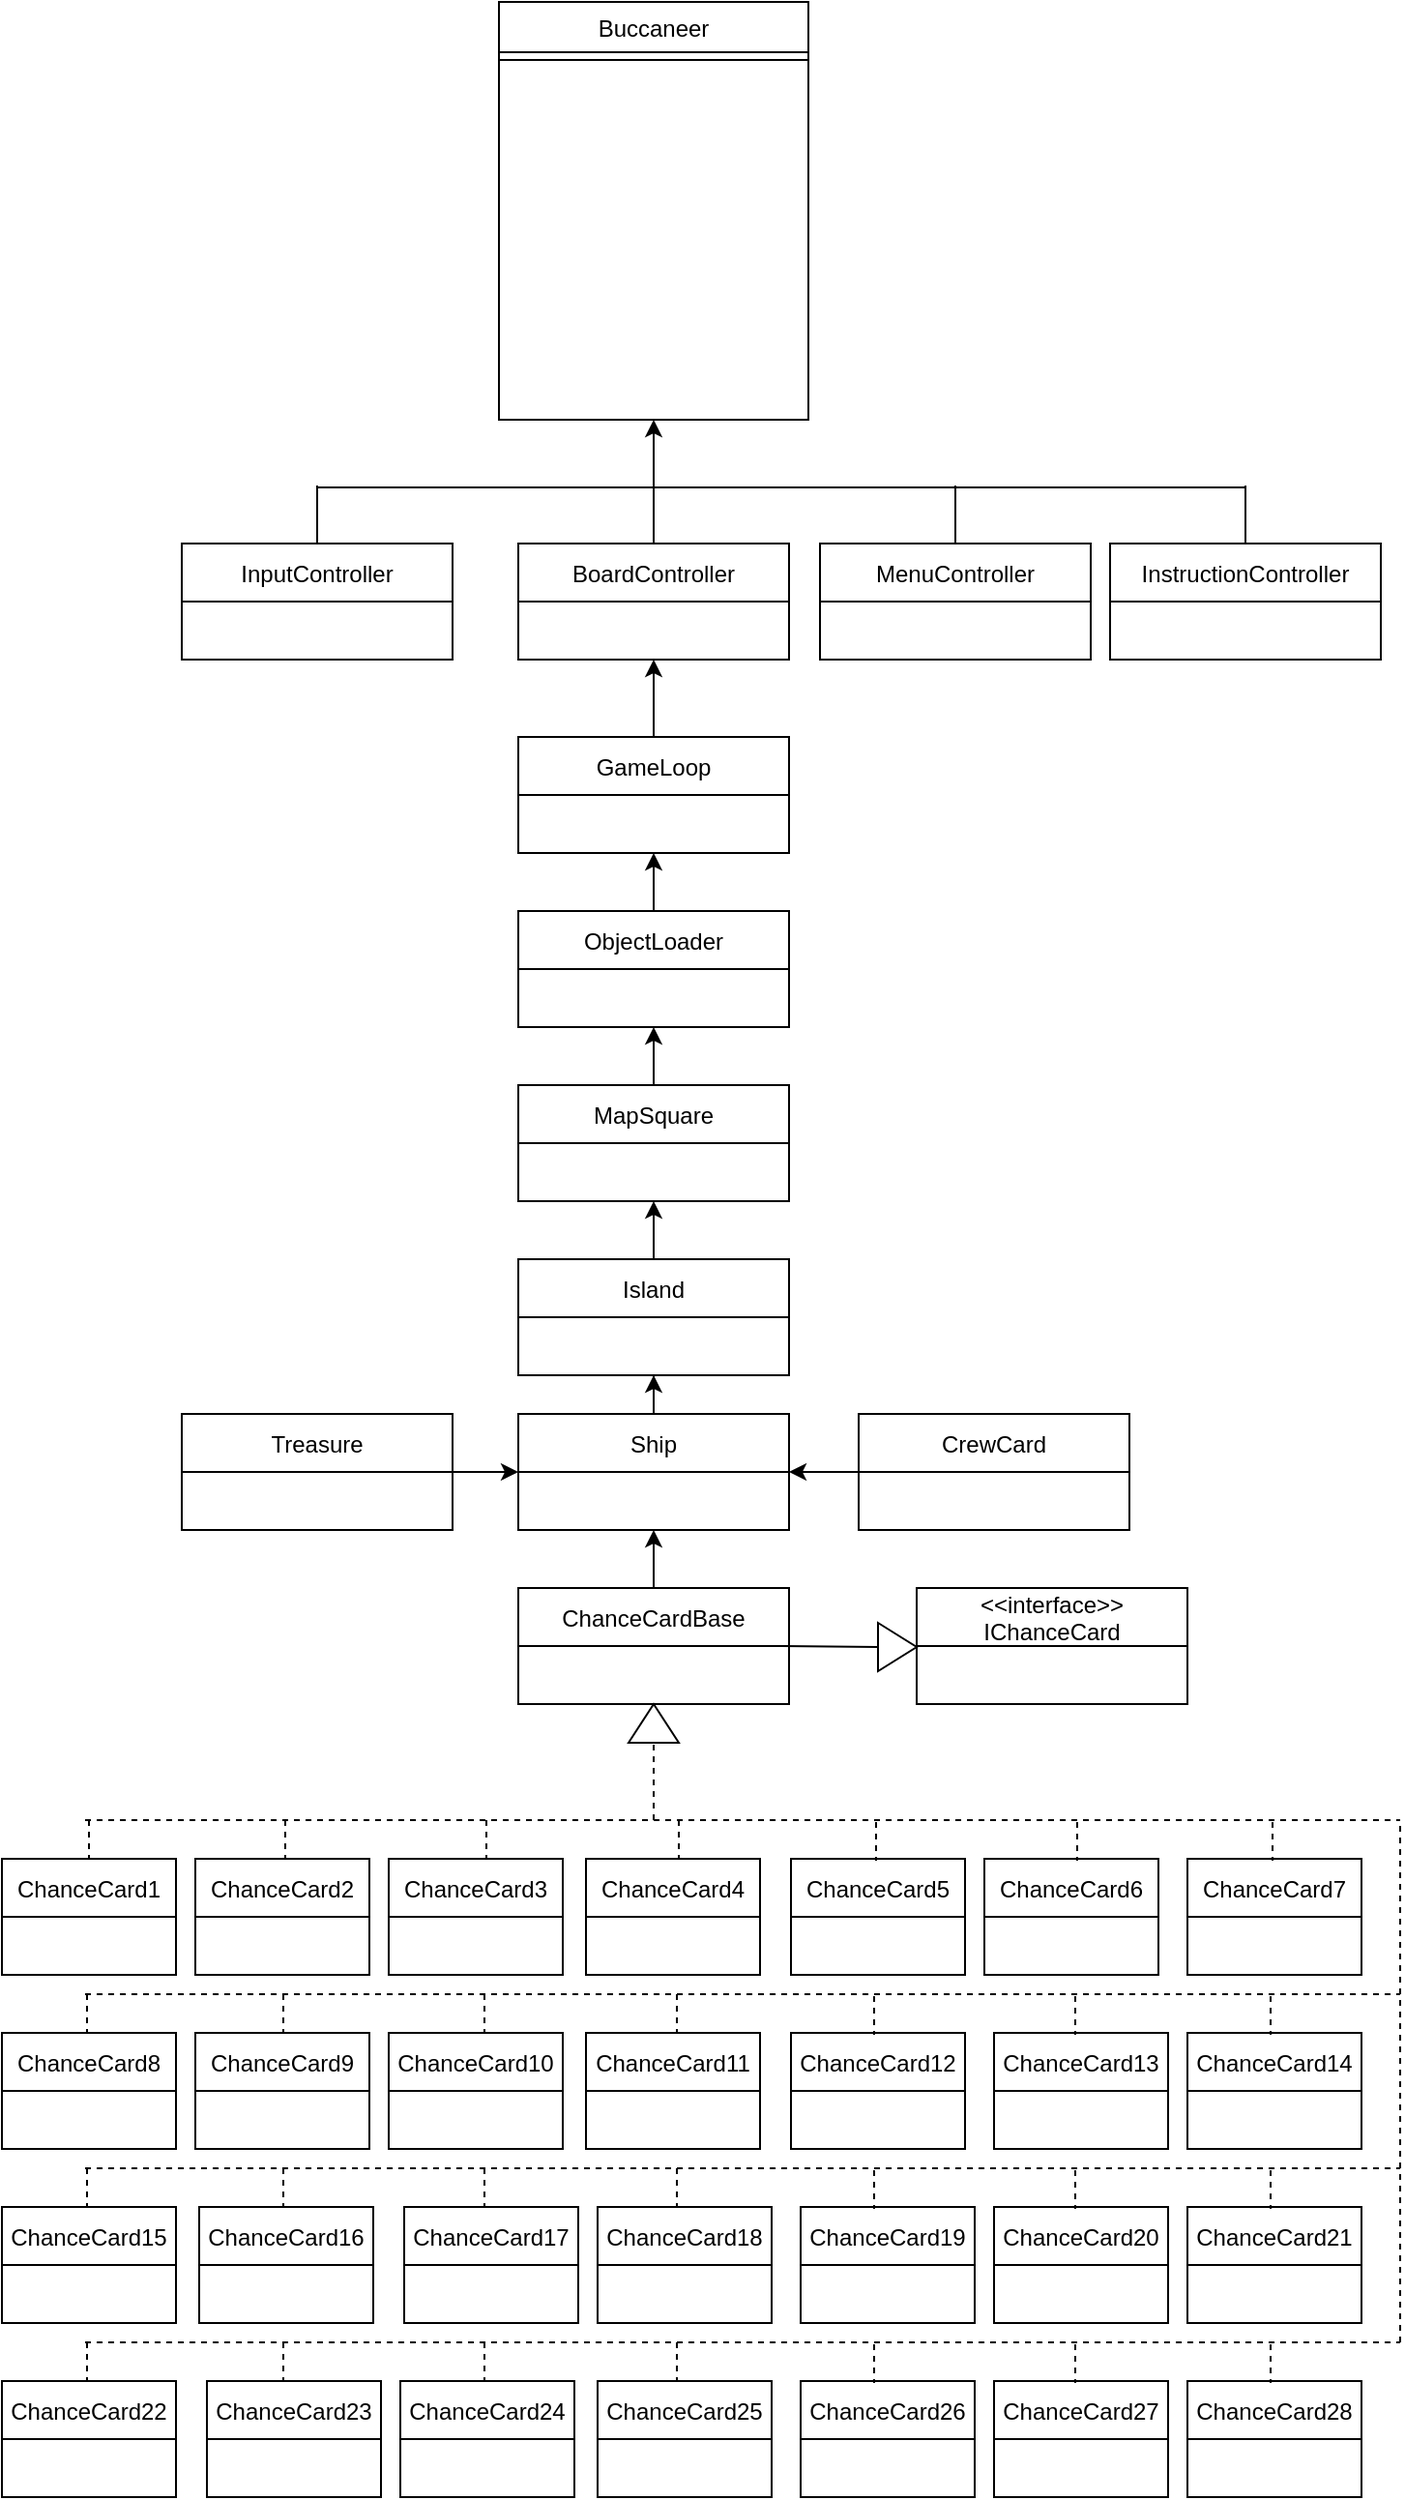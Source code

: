 <mxfile version="17.1.3" type="device"><diagram id="C5RBs43oDa-KdzZeNtuy" name="Page-1"><mxGraphModel dx="1102" dy="625" grid="1" gridSize="10" guides="1" tooltips="1" connect="1" arrows="1" fold="1" page="1" pageScale="1" pageWidth="827" pageHeight="1169" math="0" shadow="0"><root><mxCell id="WIyWlLk6GJQsqaUBKTNV-0"/><mxCell id="WIyWlLk6GJQsqaUBKTNV-1" parent="WIyWlLk6GJQsqaUBKTNV-0"/><mxCell id="zkfFHV4jXpPFQw0GAbJ--17" value="Buccaneer" style="swimlane;fontStyle=0;align=center;verticalAlign=top;childLayout=stackLayout;horizontal=1;startSize=26;horizontalStack=0;resizeParent=1;resizeLast=0;collapsible=1;marginBottom=0;rounded=0;shadow=0;strokeWidth=1;" parent="WIyWlLk6GJQsqaUBKTNV-1" vertex="1"><mxGeometry x="334" y="10" width="160" height="216" as="geometry"><mxRectangle x="550" y="140" width="160" height="26" as="alternateBounds"/></mxGeometry></mxCell><mxCell id="zkfFHV4jXpPFQw0GAbJ--23" value="" style="line;html=1;strokeWidth=1;align=left;verticalAlign=middle;spacingTop=-1;spacingLeft=3;spacingRight=3;rotatable=0;labelPosition=right;points=[];portConstraint=eastwest;" parent="zkfFHV4jXpPFQw0GAbJ--17" vertex="1"><mxGeometry y="26" width="160" height="8" as="geometry"/></mxCell><mxCell id="r1pcIMdeLLgwOj4zskgX-24" style="edgeStyle=orthogonalEdgeStyle;rounded=0;orthogonalLoop=1;jettySize=auto;html=1;entryX=0.5;entryY=1;entryDx=0;entryDy=0;" edge="1" parent="WIyWlLk6GJQsqaUBKTNV-1" source="r1pcIMdeLLgwOj4zskgX-0" target="zkfFHV4jXpPFQw0GAbJ--17"><mxGeometry relative="1" as="geometry"/></mxCell><mxCell id="r1pcIMdeLLgwOj4zskgX-0" value="BoardController" style="swimlane;fontStyle=0;childLayout=stackLayout;horizontal=1;startSize=30;horizontalStack=0;resizeParent=1;resizeParentMax=0;resizeLast=0;collapsible=1;marginBottom=0;" vertex="1" parent="WIyWlLk6GJQsqaUBKTNV-1"><mxGeometry x="344" y="290" width="140" height="60" as="geometry"/></mxCell><mxCell id="r1pcIMdeLLgwOj4zskgX-4" value="InputController" style="swimlane;fontStyle=0;childLayout=stackLayout;horizontal=1;startSize=30;horizontalStack=0;resizeParent=1;resizeParentMax=0;resizeLast=0;collapsible=1;marginBottom=0;" vertex="1" parent="WIyWlLk6GJQsqaUBKTNV-1"><mxGeometry x="170" y="290" width="140" height="60" as="geometry"/></mxCell><mxCell id="r1pcIMdeLLgwOj4zskgX-8" value="MenuController" style="swimlane;fontStyle=0;childLayout=stackLayout;horizontal=1;startSize=30;horizontalStack=0;resizeParent=1;resizeParentMax=0;resizeLast=0;collapsible=1;marginBottom=0;" vertex="1" parent="WIyWlLk6GJQsqaUBKTNV-1"><mxGeometry x="500" y="290" width="140" height="60" as="geometry"/></mxCell><mxCell id="r1pcIMdeLLgwOj4zskgX-9" value="InstructionController" style="swimlane;fontStyle=0;childLayout=stackLayout;horizontal=1;startSize=30;horizontalStack=0;resizeParent=1;resizeParentMax=0;resizeLast=0;collapsible=1;marginBottom=0;" vertex="1" parent="WIyWlLk6GJQsqaUBKTNV-1"><mxGeometry x="650" y="290" width="140" height="60" as="geometry"/></mxCell><mxCell id="r1pcIMdeLLgwOj4zskgX-10" value="" style="endArrow=none;html=1;rounded=0;" edge="1" parent="WIyWlLk6GJQsqaUBKTNV-1"><mxGeometry width="50" height="50" relative="1" as="geometry"><mxPoint x="240" y="261" as="sourcePoint"/><mxPoint x="720" y="261" as="targetPoint"/></mxGeometry></mxCell><mxCell id="r1pcIMdeLLgwOj4zskgX-12" value="" style="endArrow=none;html=1;rounded=0;exitX=0.5;exitY=0;exitDx=0;exitDy=0;" edge="1" parent="WIyWlLk6GJQsqaUBKTNV-1" source="r1pcIMdeLLgwOj4zskgX-4"><mxGeometry width="50" height="50" relative="1" as="geometry"><mxPoint x="400" y="450" as="sourcePoint"/><mxPoint x="240" y="260" as="targetPoint"/></mxGeometry></mxCell><mxCell id="r1pcIMdeLLgwOj4zskgX-16" value="" style="endArrow=none;html=1;rounded=0;entryX=0.5;entryY=0;entryDx=0;entryDy=0;" edge="1" parent="WIyWlLk6GJQsqaUBKTNV-1" target="r1pcIMdeLLgwOj4zskgX-8"><mxGeometry width="50" height="50" relative="1" as="geometry"><mxPoint x="570" y="260" as="sourcePoint"/><mxPoint x="450" y="400" as="targetPoint"/></mxGeometry></mxCell><mxCell id="r1pcIMdeLLgwOj4zskgX-17" value="" style="endArrow=none;html=1;rounded=0;entryX=0.5;entryY=0;entryDx=0;entryDy=0;" edge="1" parent="WIyWlLk6GJQsqaUBKTNV-1" target="r1pcIMdeLLgwOj4zskgX-9"><mxGeometry width="50" height="50" relative="1" as="geometry"><mxPoint x="720" y="260" as="sourcePoint"/><mxPoint x="580" y="300" as="targetPoint"/></mxGeometry></mxCell><mxCell id="r1pcIMdeLLgwOj4zskgX-21" style="edgeStyle=orthogonalEdgeStyle;rounded=0;orthogonalLoop=1;jettySize=auto;html=1;entryX=0.5;entryY=1;entryDx=0;entryDy=0;" edge="1" parent="WIyWlLk6GJQsqaUBKTNV-1" source="r1pcIMdeLLgwOj4zskgX-18" target="r1pcIMdeLLgwOj4zskgX-0"><mxGeometry relative="1" as="geometry"/></mxCell><mxCell id="r1pcIMdeLLgwOj4zskgX-18" value="GameLoop" style="swimlane;fontStyle=0;childLayout=stackLayout;horizontal=1;startSize=30;horizontalStack=0;resizeParent=1;resizeParentMax=0;resizeLast=0;collapsible=1;marginBottom=0;" vertex="1" parent="WIyWlLk6GJQsqaUBKTNV-1"><mxGeometry x="344" y="390" width="140" height="60" as="geometry"/></mxCell><mxCell id="r1pcIMdeLLgwOj4zskgX-26" style="edgeStyle=orthogonalEdgeStyle;rounded=0;orthogonalLoop=1;jettySize=auto;html=1;entryX=0.5;entryY=1;entryDx=0;entryDy=0;" edge="1" parent="WIyWlLk6GJQsqaUBKTNV-1" source="r1pcIMdeLLgwOj4zskgX-25" target="r1pcIMdeLLgwOj4zskgX-18"><mxGeometry relative="1" as="geometry"/></mxCell><mxCell id="r1pcIMdeLLgwOj4zskgX-25" value="ObjectLoader" style="swimlane;fontStyle=0;childLayout=stackLayout;horizontal=1;startSize=30;horizontalStack=0;resizeParent=1;resizeParentMax=0;resizeLast=0;collapsible=1;marginBottom=0;" vertex="1" parent="WIyWlLk6GJQsqaUBKTNV-1"><mxGeometry x="344" y="480" width="140" height="60" as="geometry"/></mxCell><mxCell id="r1pcIMdeLLgwOj4zskgX-28" style="edgeStyle=orthogonalEdgeStyle;rounded=0;orthogonalLoop=1;jettySize=auto;html=1;entryX=0.5;entryY=1;entryDx=0;entryDy=0;" edge="1" parent="WIyWlLk6GJQsqaUBKTNV-1" source="r1pcIMdeLLgwOj4zskgX-27" target="r1pcIMdeLLgwOj4zskgX-25"><mxGeometry relative="1" as="geometry"/></mxCell><mxCell id="r1pcIMdeLLgwOj4zskgX-27" value="MapSquare" style="swimlane;fontStyle=0;childLayout=stackLayout;horizontal=1;startSize=30;horizontalStack=0;resizeParent=1;resizeParentMax=0;resizeLast=0;collapsible=1;marginBottom=0;" vertex="1" parent="WIyWlLk6GJQsqaUBKTNV-1"><mxGeometry x="344" y="570" width="140" height="60" as="geometry"/></mxCell><mxCell id="r1pcIMdeLLgwOj4zskgX-33" style="edgeStyle=orthogonalEdgeStyle;rounded=0;orthogonalLoop=1;jettySize=auto;html=1;entryX=0.5;entryY=1;entryDx=0;entryDy=0;" edge="1" parent="WIyWlLk6GJQsqaUBKTNV-1" source="r1pcIMdeLLgwOj4zskgX-29" target="r1pcIMdeLLgwOj4zskgX-27"><mxGeometry relative="1" as="geometry"/></mxCell><mxCell id="r1pcIMdeLLgwOj4zskgX-29" value="Island" style="swimlane;fontStyle=0;childLayout=stackLayout;horizontal=1;startSize=30;horizontalStack=0;resizeParent=1;resizeParentMax=0;resizeLast=0;collapsible=1;marginBottom=0;" vertex="1" parent="WIyWlLk6GJQsqaUBKTNV-1"><mxGeometry x="344" y="660" width="140" height="60" as="geometry"/></mxCell><mxCell id="r1pcIMdeLLgwOj4zskgX-34" style="edgeStyle=orthogonalEdgeStyle;rounded=0;orthogonalLoop=1;jettySize=auto;html=1;entryX=0.5;entryY=1;entryDx=0;entryDy=0;" edge="1" parent="WIyWlLk6GJQsqaUBKTNV-1" source="r1pcIMdeLLgwOj4zskgX-30" target="r1pcIMdeLLgwOj4zskgX-29"><mxGeometry relative="1" as="geometry"/></mxCell><mxCell id="r1pcIMdeLLgwOj4zskgX-30" value="Ship" style="swimlane;fontStyle=0;childLayout=stackLayout;horizontal=1;startSize=30;horizontalStack=0;resizeParent=1;resizeParentMax=0;resizeLast=0;collapsible=1;marginBottom=0;" vertex="1" parent="WIyWlLk6GJQsqaUBKTNV-1"><mxGeometry x="344" y="740" width="140" height="60" as="geometry"/></mxCell><mxCell id="r1pcIMdeLLgwOj4zskgX-36" style="edgeStyle=orthogonalEdgeStyle;rounded=0;orthogonalLoop=1;jettySize=auto;html=1;entryX=0;entryY=0.5;entryDx=0;entryDy=0;" edge="1" parent="WIyWlLk6GJQsqaUBKTNV-1" source="r1pcIMdeLLgwOj4zskgX-31" target="r1pcIMdeLLgwOj4zskgX-30"><mxGeometry relative="1" as="geometry"/></mxCell><mxCell id="r1pcIMdeLLgwOj4zskgX-31" value="Treasure" style="swimlane;fontStyle=0;childLayout=stackLayout;horizontal=1;startSize=30;horizontalStack=0;resizeParent=1;resizeParentMax=0;resizeLast=0;collapsible=1;marginBottom=0;" vertex="1" parent="WIyWlLk6GJQsqaUBKTNV-1"><mxGeometry x="170" y="740" width="140" height="60" as="geometry"/></mxCell><mxCell id="r1pcIMdeLLgwOj4zskgX-35" style="edgeStyle=orthogonalEdgeStyle;rounded=0;orthogonalLoop=1;jettySize=auto;html=1;entryX=1;entryY=0.5;entryDx=0;entryDy=0;" edge="1" parent="WIyWlLk6GJQsqaUBKTNV-1" source="r1pcIMdeLLgwOj4zskgX-32" target="r1pcIMdeLLgwOj4zskgX-30"><mxGeometry relative="1" as="geometry"/></mxCell><mxCell id="r1pcIMdeLLgwOj4zskgX-32" value="CrewCard" style="swimlane;fontStyle=0;childLayout=stackLayout;horizontal=1;startSize=30;horizontalStack=0;resizeParent=1;resizeParentMax=0;resizeLast=0;collapsible=1;marginBottom=0;" vertex="1" parent="WIyWlLk6GJQsqaUBKTNV-1"><mxGeometry x="520" y="740" width="140" height="60" as="geometry"/></mxCell><mxCell id="r1pcIMdeLLgwOj4zskgX-40" value="&lt;&lt;interface&gt;&gt;&#xA;IChanceCard" style="swimlane;fontStyle=0;childLayout=stackLayout;horizontal=1;startSize=30;horizontalStack=0;resizeParent=1;resizeParentMax=0;resizeLast=0;collapsible=1;marginBottom=0;" vertex="1" parent="WIyWlLk6GJQsqaUBKTNV-1"><mxGeometry x="550" y="830" width="140" height="60" as="geometry"/></mxCell><mxCell id="r1pcIMdeLLgwOj4zskgX-46" style="edgeStyle=orthogonalEdgeStyle;rounded=0;orthogonalLoop=1;jettySize=auto;html=1;entryX=0.5;entryY=1;entryDx=0;entryDy=0;" edge="1" parent="WIyWlLk6GJQsqaUBKTNV-1" source="r1pcIMdeLLgwOj4zskgX-41" target="r1pcIMdeLLgwOj4zskgX-30"><mxGeometry relative="1" as="geometry"/></mxCell><mxCell id="r1pcIMdeLLgwOj4zskgX-41" value="ChanceCardBase" style="swimlane;fontStyle=0;childLayout=stackLayout;horizontal=1;startSize=30;horizontalStack=0;resizeParent=1;resizeParentMax=0;resizeLast=0;collapsible=1;marginBottom=0;" vertex="1" parent="WIyWlLk6GJQsqaUBKTNV-1"><mxGeometry x="344" y="830" width="140" height="60" as="geometry"/></mxCell><mxCell id="r1pcIMdeLLgwOj4zskgX-42" value="" style="triangle;whiteSpace=wrap;html=1;" vertex="1" parent="WIyWlLk6GJQsqaUBKTNV-1"><mxGeometry x="530" y="848" width="20" height="25" as="geometry"/></mxCell><mxCell id="r1pcIMdeLLgwOj4zskgX-43" value="" style="endArrow=none;html=1;rounded=0;entryX=0;entryY=0.5;entryDx=0;entryDy=0;" edge="1" parent="WIyWlLk6GJQsqaUBKTNV-1" target="r1pcIMdeLLgwOj4zskgX-42"><mxGeometry width="50" height="50" relative="1" as="geometry"><mxPoint x="480" y="860" as="sourcePoint"/><mxPoint x="430" y="790" as="targetPoint"/></mxGeometry></mxCell><mxCell id="r1pcIMdeLLgwOj4zskgX-47" value="ChanceCard1" style="swimlane;fontStyle=0;childLayout=stackLayout;horizontal=1;startSize=30;horizontalStack=0;resizeParent=1;resizeParentMax=0;resizeLast=0;collapsible=1;marginBottom=0;" vertex="1" parent="WIyWlLk6GJQsqaUBKTNV-1"><mxGeometry x="77" y="970" width="90" height="60" as="geometry"/></mxCell><mxCell id="r1pcIMdeLLgwOj4zskgX-51" value="ChanceCard2" style="swimlane;fontStyle=0;childLayout=stackLayout;horizontal=1;startSize=30;horizontalStack=0;resizeParent=1;resizeParentMax=0;resizeLast=0;collapsible=1;marginBottom=0;" vertex="1" parent="WIyWlLk6GJQsqaUBKTNV-1"><mxGeometry x="177" y="970" width="90" height="60" as="geometry"/></mxCell><mxCell id="r1pcIMdeLLgwOj4zskgX-52" value="ChanceCard3" style="swimlane;fontStyle=0;childLayout=stackLayout;horizontal=1;startSize=30;horizontalStack=0;resizeParent=1;resizeParentMax=0;resizeLast=0;collapsible=1;marginBottom=0;" vertex="1" parent="WIyWlLk6GJQsqaUBKTNV-1"><mxGeometry x="277" y="970" width="90" height="60" as="geometry"/></mxCell><mxCell id="r1pcIMdeLLgwOj4zskgX-53" value="ChanceCard4" style="swimlane;fontStyle=0;childLayout=stackLayout;horizontal=1;startSize=30;horizontalStack=0;resizeParent=1;resizeParentMax=0;resizeLast=0;collapsible=1;marginBottom=0;" vertex="1" parent="WIyWlLk6GJQsqaUBKTNV-1"><mxGeometry x="379" y="970" width="90" height="60" as="geometry"/></mxCell><mxCell id="r1pcIMdeLLgwOj4zskgX-54" value="ChanceCard5" style="swimlane;fontStyle=0;childLayout=stackLayout;horizontal=1;startSize=30;horizontalStack=0;resizeParent=1;resizeParentMax=0;resizeLast=0;collapsible=1;marginBottom=0;" vertex="1" parent="WIyWlLk6GJQsqaUBKTNV-1"><mxGeometry x="485" y="970" width="90" height="60" as="geometry"/></mxCell><mxCell id="r1pcIMdeLLgwOj4zskgX-55" value="ChanceCard6" style="swimlane;fontStyle=0;childLayout=stackLayout;horizontal=1;startSize=30;horizontalStack=0;resizeParent=1;resizeParentMax=0;resizeLast=0;collapsible=1;marginBottom=0;" vertex="1" parent="WIyWlLk6GJQsqaUBKTNV-1"><mxGeometry x="585" y="970" width="90" height="60" as="geometry"/></mxCell><mxCell id="r1pcIMdeLLgwOj4zskgX-56" value="ChanceCard7" style="swimlane;fontStyle=0;childLayout=stackLayout;horizontal=1;startSize=30;horizontalStack=0;resizeParent=1;resizeParentMax=0;resizeLast=0;collapsible=1;marginBottom=0;" vertex="1" parent="WIyWlLk6GJQsqaUBKTNV-1"><mxGeometry x="690" y="970" width="90" height="60" as="geometry"/></mxCell><mxCell id="r1pcIMdeLLgwOj4zskgX-57" value="ChanceCard8" style="swimlane;fontStyle=0;childLayout=stackLayout;horizontal=1;startSize=30;horizontalStack=0;resizeParent=1;resizeParentMax=0;resizeLast=0;collapsible=1;marginBottom=0;" vertex="1" parent="WIyWlLk6GJQsqaUBKTNV-1"><mxGeometry x="77" y="1060" width="90" height="60" as="geometry"/></mxCell><mxCell id="r1pcIMdeLLgwOj4zskgX-58" value="ChanceCard9" style="swimlane;fontStyle=0;childLayout=stackLayout;horizontal=1;startSize=30;horizontalStack=0;resizeParent=1;resizeParentMax=0;resizeLast=0;collapsible=1;marginBottom=0;" vertex="1" parent="WIyWlLk6GJQsqaUBKTNV-1"><mxGeometry x="177" y="1060" width="90" height="60" as="geometry"/></mxCell><mxCell id="r1pcIMdeLLgwOj4zskgX-59" value="ChanceCard10" style="swimlane;fontStyle=0;childLayout=stackLayout;horizontal=1;startSize=30;horizontalStack=0;resizeParent=1;resizeParentMax=0;resizeLast=0;collapsible=1;marginBottom=0;" vertex="1" parent="WIyWlLk6GJQsqaUBKTNV-1"><mxGeometry x="277" y="1060" width="90" height="60" as="geometry"/></mxCell><mxCell id="r1pcIMdeLLgwOj4zskgX-60" value="ChanceCard11" style="swimlane;fontStyle=0;childLayout=stackLayout;horizontal=1;startSize=30;horizontalStack=0;resizeParent=1;resizeParentMax=0;resizeLast=0;collapsible=1;marginBottom=0;" vertex="1" parent="WIyWlLk6GJQsqaUBKTNV-1"><mxGeometry x="379" y="1060" width="90" height="60" as="geometry"/></mxCell><mxCell id="r1pcIMdeLLgwOj4zskgX-61" value="ChanceCard12" style="swimlane;fontStyle=0;childLayout=stackLayout;horizontal=1;startSize=30;horizontalStack=0;resizeParent=1;resizeParentMax=0;resizeLast=0;collapsible=1;marginBottom=0;" vertex="1" parent="WIyWlLk6GJQsqaUBKTNV-1"><mxGeometry x="485" y="1060" width="90" height="60" as="geometry"/></mxCell><mxCell id="r1pcIMdeLLgwOj4zskgX-62" value="ChanceCard13" style="swimlane;fontStyle=0;childLayout=stackLayout;horizontal=1;startSize=30;horizontalStack=0;resizeParent=1;resizeParentMax=0;resizeLast=0;collapsible=1;marginBottom=0;" vertex="1" parent="WIyWlLk6GJQsqaUBKTNV-1"><mxGeometry x="590" y="1060" width="90" height="60" as="geometry"/></mxCell><mxCell id="r1pcIMdeLLgwOj4zskgX-63" value="ChanceCard14" style="swimlane;fontStyle=0;childLayout=stackLayout;horizontal=1;startSize=30;horizontalStack=0;resizeParent=1;resizeParentMax=0;resizeLast=0;collapsible=1;marginBottom=0;" vertex="1" parent="WIyWlLk6GJQsqaUBKTNV-1"><mxGeometry x="690" y="1060" width="90" height="60" as="geometry"/></mxCell><mxCell id="r1pcIMdeLLgwOj4zskgX-64" value="ChanceCard15" style="swimlane;fontStyle=0;childLayout=stackLayout;horizontal=1;startSize=30;horizontalStack=0;resizeParent=1;resizeParentMax=0;resizeLast=0;collapsible=1;marginBottom=0;" vertex="1" parent="WIyWlLk6GJQsqaUBKTNV-1"><mxGeometry x="77" y="1150" width="90" height="60" as="geometry"/></mxCell><mxCell id="r1pcIMdeLLgwOj4zskgX-65" value="ChanceCard16" style="swimlane;fontStyle=0;childLayout=stackLayout;horizontal=1;startSize=30;horizontalStack=0;resizeParent=1;resizeParentMax=0;resizeLast=0;collapsible=1;marginBottom=0;" vertex="1" parent="WIyWlLk6GJQsqaUBKTNV-1"><mxGeometry x="179" y="1150" width="90" height="60" as="geometry"/></mxCell><mxCell id="r1pcIMdeLLgwOj4zskgX-66" value="ChanceCard17" style="swimlane;fontStyle=0;childLayout=stackLayout;horizontal=1;startSize=30;horizontalStack=0;resizeParent=1;resizeParentMax=0;resizeLast=0;collapsible=1;marginBottom=0;" vertex="1" parent="WIyWlLk6GJQsqaUBKTNV-1"><mxGeometry x="285" y="1150" width="90" height="60" as="geometry"/></mxCell><mxCell id="r1pcIMdeLLgwOj4zskgX-67" value="ChanceCard18" style="swimlane;fontStyle=0;childLayout=stackLayout;horizontal=1;startSize=30;horizontalStack=0;resizeParent=1;resizeParentMax=0;resizeLast=0;collapsible=1;marginBottom=0;" vertex="1" parent="WIyWlLk6GJQsqaUBKTNV-1"><mxGeometry x="385" y="1150" width="90" height="60" as="geometry"/></mxCell><mxCell id="r1pcIMdeLLgwOj4zskgX-68" value="ChanceCard19" style="swimlane;fontStyle=0;childLayout=stackLayout;horizontal=1;startSize=30;horizontalStack=0;resizeParent=1;resizeParentMax=0;resizeLast=0;collapsible=1;marginBottom=0;" vertex="1" parent="WIyWlLk6GJQsqaUBKTNV-1"><mxGeometry x="490" y="1150" width="90" height="60" as="geometry"/></mxCell><mxCell id="r1pcIMdeLLgwOj4zskgX-69" value="ChanceCard20" style="swimlane;fontStyle=0;childLayout=stackLayout;horizontal=1;startSize=30;horizontalStack=0;resizeParent=1;resizeParentMax=0;resizeLast=0;collapsible=1;marginBottom=0;" vertex="1" parent="WIyWlLk6GJQsqaUBKTNV-1"><mxGeometry x="590" y="1150" width="90" height="60" as="geometry"/></mxCell><mxCell id="r1pcIMdeLLgwOj4zskgX-70" value="ChanceCard21" style="swimlane;fontStyle=0;childLayout=stackLayout;horizontal=1;startSize=30;horizontalStack=0;resizeParent=1;resizeParentMax=0;resizeLast=0;collapsible=1;marginBottom=0;" vertex="1" parent="WIyWlLk6GJQsqaUBKTNV-1"><mxGeometry x="690" y="1150" width="90" height="60" as="geometry"/></mxCell><mxCell id="r1pcIMdeLLgwOj4zskgX-71" value="ChanceCard22" style="swimlane;fontStyle=0;childLayout=stackLayout;horizontal=1;startSize=30;horizontalStack=0;resizeParent=1;resizeParentMax=0;resizeLast=0;collapsible=1;marginBottom=0;" vertex="1" parent="WIyWlLk6GJQsqaUBKTNV-1"><mxGeometry x="77" y="1240" width="90" height="60" as="geometry"/></mxCell><mxCell id="r1pcIMdeLLgwOj4zskgX-72" value="ChanceCard23" style="swimlane;fontStyle=0;childLayout=stackLayout;horizontal=1;startSize=30;horizontalStack=0;resizeParent=1;resizeParentMax=0;resizeLast=0;collapsible=1;marginBottom=0;" vertex="1" parent="WIyWlLk6GJQsqaUBKTNV-1"><mxGeometry x="183" y="1240" width="90" height="60" as="geometry"/></mxCell><mxCell id="r1pcIMdeLLgwOj4zskgX-73" value="ChanceCard24" style="swimlane;fontStyle=0;childLayout=stackLayout;horizontal=1;startSize=30;horizontalStack=0;resizeParent=1;resizeParentMax=0;resizeLast=0;collapsible=1;marginBottom=0;" vertex="1" parent="WIyWlLk6GJQsqaUBKTNV-1"><mxGeometry x="283" y="1240" width="90" height="60" as="geometry"/></mxCell><mxCell id="r1pcIMdeLLgwOj4zskgX-77" value="ChanceCard25" style="swimlane;fontStyle=0;childLayout=stackLayout;horizontal=1;startSize=30;horizontalStack=0;resizeParent=1;resizeParentMax=0;resizeLast=0;collapsible=1;marginBottom=0;" vertex="1" parent="WIyWlLk6GJQsqaUBKTNV-1"><mxGeometry x="385" y="1240" width="90" height="60" as="geometry"/></mxCell><mxCell id="r1pcIMdeLLgwOj4zskgX-78" value="ChanceCard26" style="swimlane;fontStyle=0;childLayout=stackLayout;horizontal=1;startSize=30;horizontalStack=0;resizeParent=1;resizeParentMax=0;resizeLast=0;collapsible=1;marginBottom=0;" vertex="1" parent="WIyWlLk6GJQsqaUBKTNV-1"><mxGeometry x="490" y="1240" width="90" height="60" as="geometry"/></mxCell><mxCell id="r1pcIMdeLLgwOj4zskgX-79" value="ChanceCard27" style="swimlane;fontStyle=0;childLayout=stackLayout;horizontal=1;startSize=30;horizontalStack=0;resizeParent=1;resizeParentMax=0;resizeLast=0;collapsible=1;marginBottom=0;" vertex="1" parent="WIyWlLk6GJQsqaUBKTNV-1"><mxGeometry x="590" y="1240" width="90" height="60" as="geometry"/></mxCell><mxCell id="r1pcIMdeLLgwOj4zskgX-80" value="ChanceCard28" style="swimlane;fontStyle=0;childLayout=stackLayout;horizontal=1;startSize=30;horizontalStack=0;resizeParent=1;resizeParentMax=0;resizeLast=0;collapsible=1;marginBottom=0;direction=east;" vertex="1" parent="WIyWlLk6GJQsqaUBKTNV-1"><mxGeometry x="690" y="1240" width="90" height="60" as="geometry"/></mxCell><mxCell id="r1pcIMdeLLgwOj4zskgX-84" value="" style="triangle;whiteSpace=wrap;html=1;direction=north;" vertex="1" parent="WIyWlLk6GJQsqaUBKTNV-1"><mxGeometry x="401" y="890" width="26" height="20" as="geometry"/></mxCell><mxCell id="r1pcIMdeLLgwOj4zskgX-86" value="" style="endArrow=none;dashed=1;html=1;rounded=0;" edge="1" parent="WIyWlLk6GJQsqaUBKTNV-1"><mxGeometry width="50" height="50" relative="1" as="geometry"><mxPoint x="120" y="950" as="sourcePoint"/><mxPoint x="800" y="950" as="targetPoint"/></mxGeometry></mxCell><mxCell id="r1pcIMdeLLgwOj4zskgX-87" value="" style="endArrow=none;dashed=1;html=1;rounded=0;" edge="1" parent="WIyWlLk6GJQsqaUBKTNV-1"><mxGeometry width="50" height="50" relative="1" as="geometry"><mxPoint x="120" y="1040" as="sourcePoint"/><mxPoint x="800" y="1040" as="targetPoint"/></mxGeometry></mxCell><mxCell id="r1pcIMdeLLgwOj4zskgX-88" value="" style="endArrow=none;dashed=1;html=1;rounded=0;" edge="1" parent="WIyWlLk6GJQsqaUBKTNV-1"><mxGeometry width="50" height="50" relative="1" as="geometry"><mxPoint x="120" y="1130" as="sourcePoint"/><mxPoint x="800" y="1130" as="targetPoint"/></mxGeometry></mxCell><mxCell id="r1pcIMdeLLgwOj4zskgX-89" value="" style="endArrow=none;dashed=1;html=1;rounded=0;" edge="1" parent="WIyWlLk6GJQsqaUBKTNV-1"><mxGeometry width="50" height="50" relative="1" as="geometry"><mxPoint x="120" y="1220" as="sourcePoint"/><mxPoint x="800" y="1220" as="targetPoint"/></mxGeometry></mxCell><mxCell id="r1pcIMdeLLgwOj4zskgX-90" value="" style="endArrow=none;dashed=1;html=1;rounded=0;" edge="1" parent="WIyWlLk6GJQsqaUBKTNV-1"><mxGeometry width="50" height="50" relative="1" as="geometry"><mxPoint x="800" y="1220" as="sourcePoint"/><mxPoint x="800" y="950" as="targetPoint"/></mxGeometry></mxCell><mxCell id="r1pcIMdeLLgwOj4zskgX-92" value="" style="endArrow=none;dashed=1;html=1;rounded=0;entryX=0;entryY=0.5;entryDx=0;entryDy=0;" edge="1" parent="WIyWlLk6GJQsqaUBKTNV-1" target="r1pcIMdeLLgwOj4zskgX-84"><mxGeometry width="50" height="50" relative="1" as="geometry"><mxPoint x="414" y="950" as="sourcePoint"/><mxPoint x="600" y="1030" as="targetPoint"/></mxGeometry></mxCell><mxCell id="r1pcIMdeLLgwOj4zskgX-93" value="" style="endArrow=none;dashed=1;html=1;rounded=0;entryX=0.5;entryY=0;entryDx=0;entryDy=0;" edge="1" parent="WIyWlLk6GJQsqaUBKTNV-1" target="r1pcIMdeLLgwOj4zskgX-47"><mxGeometry width="50" height="50" relative="1" as="geometry"><mxPoint x="122" y="950" as="sourcePoint"/><mxPoint x="600" y="1030" as="targetPoint"/></mxGeometry></mxCell><mxCell id="r1pcIMdeLLgwOj4zskgX-94" value="" style="endArrow=none;dashed=1;html=1;rounded=0;entryX=0.5;entryY=0;entryDx=0;entryDy=0;" edge="1" parent="WIyWlLk6GJQsqaUBKTNV-1"><mxGeometry width="50" height="50" relative="1" as="geometry"><mxPoint x="223.5" y="950" as="sourcePoint"/><mxPoint x="223.5" y="970" as="targetPoint"/></mxGeometry></mxCell><mxCell id="r1pcIMdeLLgwOj4zskgX-95" value="" style="endArrow=none;dashed=1;html=1;rounded=0;entryX=0.5;entryY=0;entryDx=0;entryDy=0;" edge="1" parent="WIyWlLk6GJQsqaUBKTNV-1"><mxGeometry width="50" height="50" relative="1" as="geometry"><mxPoint x="327.5" y="950" as="sourcePoint"/><mxPoint x="327.5" y="970" as="targetPoint"/></mxGeometry></mxCell><mxCell id="r1pcIMdeLLgwOj4zskgX-97" value="" style="endArrow=none;dashed=1;html=1;rounded=0;entryX=0.5;entryY=0;entryDx=0;entryDy=0;" edge="1" parent="WIyWlLk6GJQsqaUBKTNV-1"><mxGeometry width="50" height="50" relative="1" as="geometry"><mxPoint x="427" y="950" as="sourcePoint"/><mxPoint x="427" y="970" as="targetPoint"/></mxGeometry></mxCell><mxCell id="r1pcIMdeLLgwOj4zskgX-98" value="" style="endArrow=none;dashed=1;html=1;rounded=0;entryX=0.5;entryY=0;entryDx=0;entryDy=0;" edge="1" parent="WIyWlLk6GJQsqaUBKTNV-1"><mxGeometry width="50" height="50" relative="1" as="geometry"><mxPoint x="529" y="951" as="sourcePoint"/><mxPoint x="529" y="971" as="targetPoint"/></mxGeometry></mxCell><mxCell id="r1pcIMdeLLgwOj4zskgX-99" value="" style="endArrow=none;dashed=1;html=1;rounded=0;entryX=0.5;entryY=0;entryDx=0;entryDy=0;" edge="1" parent="WIyWlLk6GJQsqaUBKTNV-1"><mxGeometry width="50" height="50" relative="1" as="geometry"><mxPoint x="633" y="951" as="sourcePoint"/><mxPoint x="633" y="971" as="targetPoint"/></mxGeometry></mxCell><mxCell id="r1pcIMdeLLgwOj4zskgX-100" value="" style="endArrow=none;dashed=1;html=1;rounded=0;entryX=0.5;entryY=0;entryDx=0;entryDy=0;" edge="1" parent="WIyWlLk6GJQsqaUBKTNV-1"><mxGeometry width="50" height="50" relative="1" as="geometry"><mxPoint x="734" y="951" as="sourcePoint"/><mxPoint x="734" y="971" as="targetPoint"/></mxGeometry></mxCell><mxCell id="r1pcIMdeLLgwOj4zskgX-101" value="" style="endArrow=none;dashed=1;html=1;rounded=0;entryX=0.5;entryY=0;entryDx=0;entryDy=0;" edge="1" parent="WIyWlLk6GJQsqaUBKTNV-1"><mxGeometry width="50" height="50" relative="1" as="geometry"><mxPoint x="733" y="1041" as="sourcePoint"/><mxPoint x="733" y="1061" as="targetPoint"/></mxGeometry></mxCell><mxCell id="r1pcIMdeLLgwOj4zskgX-102" value="" style="endArrow=none;dashed=1;html=1;rounded=0;entryX=0.5;entryY=0;entryDx=0;entryDy=0;" edge="1" parent="WIyWlLk6GJQsqaUBKTNV-1"><mxGeometry width="50" height="50" relative="1" as="geometry"><mxPoint x="632" y="1041" as="sourcePoint"/><mxPoint x="632" y="1061" as="targetPoint"/></mxGeometry></mxCell><mxCell id="r1pcIMdeLLgwOj4zskgX-103" value="" style="endArrow=none;dashed=1;html=1;rounded=0;entryX=0.5;entryY=0;entryDx=0;entryDy=0;" edge="1" parent="WIyWlLk6GJQsqaUBKTNV-1"><mxGeometry width="50" height="50" relative="1" as="geometry"><mxPoint x="528" y="1041" as="sourcePoint"/><mxPoint x="528" y="1061" as="targetPoint"/></mxGeometry></mxCell><mxCell id="r1pcIMdeLLgwOj4zskgX-104" value="" style="endArrow=none;dashed=1;html=1;rounded=0;entryX=0.5;entryY=0;entryDx=0;entryDy=0;" edge="1" parent="WIyWlLk6GJQsqaUBKTNV-1"><mxGeometry width="50" height="50" relative="1" as="geometry"><mxPoint x="426" y="1040" as="sourcePoint"/><mxPoint x="426" y="1060" as="targetPoint"/></mxGeometry></mxCell><mxCell id="r1pcIMdeLLgwOj4zskgX-105" value="" style="endArrow=none;dashed=1;html=1;rounded=0;entryX=0.5;entryY=0;entryDx=0;entryDy=0;" edge="1" parent="WIyWlLk6GJQsqaUBKTNV-1"><mxGeometry width="50" height="50" relative="1" as="geometry"><mxPoint x="326.5" y="1040" as="sourcePoint"/><mxPoint x="326.5" y="1060" as="targetPoint"/></mxGeometry></mxCell><mxCell id="r1pcIMdeLLgwOj4zskgX-106" value="" style="endArrow=none;dashed=1;html=1;rounded=0;entryX=0.5;entryY=0;entryDx=0;entryDy=0;" edge="1" parent="WIyWlLk6GJQsqaUBKTNV-1"><mxGeometry width="50" height="50" relative="1" as="geometry"><mxPoint x="222.5" y="1040" as="sourcePoint"/><mxPoint x="222.5" y="1060" as="targetPoint"/></mxGeometry></mxCell><mxCell id="r1pcIMdeLLgwOj4zskgX-107" value="" style="endArrow=none;dashed=1;html=1;rounded=0;entryX=0.5;entryY=0;entryDx=0;entryDy=0;" edge="1" parent="WIyWlLk6GJQsqaUBKTNV-1"><mxGeometry width="50" height="50" relative="1" as="geometry"><mxPoint x="121" y="1040" as="sourcePoint"/><mxPoint x="121" y="1060" as="targetPoint"/></mxGeometry></mxCell><mxCell id="r1pcIMdeLLgwOj4zskgX-108" value="" style="endArrow=none;dashed=1;html=1;rounded=0;entryX=0.5;entryY=0;entryDx=0;entryDy=0;" edge="1" parent="WIyWlLk6GJQsqaUBKTNV-1"><mxGeometry width="50" height="50" relative="1" as="geometry"><mxPoint x="733" y="1131" as="sourcePoint"/><mxPoint x="733" y="1151" as="targetPoint"/></mxGeometry></mxCell><mxCell id="r1pcIMdeLLgwOj4zskgX-109" value="" style="endArrow=none;dashed=1;html=1;rounded=0;entryX=0.5;entryY=0;entryDx=0;entryDy=0;" edge="1" parent="WIyWlLk6GJQsqaUBKTNV-1"><mxGeometry width="50" height="50" relative="1" as="geometry"><mxPoint x="632" y="1131" as="sourcePoint"/><mxPoint x="632" y="1151" as="targetPoint"/></mxGeometry></mxCell><mxCell id="r1pcIMdeLLgwOj4zskgX-110" value="" style="endArrow=none;dashed=1;html=1;rounded=0;entryX=0.5;entryY=0;entryDx=0;entryDy=0;" edge="1" parent="WIyWlLk6GJQsqaUBKTNV-1"><mxGeometry width="50" height="50" relative="1" as="geometry"><mxPoint x="528" y="1131" as="sourcePoint"/><mxPoint x="528" y="1151" as="targetPoint"/></mxGeometry></mxCell><mxCell id="r1pcIMdeLLgwOj4zskgX-111" value="" style="endArrow=none;dashed=1;html=1;rounded=0;entryX=0.5;entryY=0;entryDx=0;entryDy=0;" edge="1" parent="WIyWlLk6GJQsqaUBKTNV-1"><mxGeometry width="50" height="50" relative="1" as="geometry"><mxPoint x="426" y="1130" as="sourcePoint"/><mxPoint x="426" y="1150" as="targetPoint"/></mxGeometry></mxCell><mxCell id="r1pcIMdeLLgwOj4zskgX-112" value="" style="endArrow=none;dashed=1;html=1;rounded=0;entryX=0.5;entryY=0;entryDx=0;entryDy=0;" edge="1" parent="WIyWlLk6GJQsqaUBKTNV-1"><mxGeometry width="50" height="50" relative="1" as="geometry"><mxPoint x="326.5" y="1130" as="sourcePoint"/><mxPoint x="326.5" y="1150" as="targetPoint"/></mxGeometry></mxCell><mxCell id="r1pcIMdeLLgwOj4zskgX-113" value="" style="endArrow=none;dashed=1;html=1;rounded=0;entryX=0.5;entryY=0;entryDx=0;entryDy=0;" edge="1" parent="WIyWlLk6GJQsqaUBKTNV-1"><mxGeometry width="50" height="50" relative="1" as="geometry"><mxPoint x="222.5" y="1130" as="sourcePoint"/><mxPoint x="222.5" y="1150" as="targetPoint"/></mxGeometry></mxCell><mxCell id="r1pcIMdeLLgwOj4zskgX-114" value="" style="endArrow=none;dashed=1;html=1;rounded=0;entryX=0.5;entryY=0;entryDx=0;entryDy=0;" edge="1" parent="WIyWlLk6GJQsqaUBKTNV-1"><mxGeometry width="50" height="50" relative="1" as="geometry"><mxPoint x="121" y="1130" as="sourcePoint"/><mxPoint x="121" y="1150" as="targetPoint"/></mxGeometry></mxCell><mxCell id="r1pcIMdeLLgwOj4zskgX-115" value="" style="endArrow=none;dashed=1;html=1;rounded=0;entryX=0.5;entryY=0;entryDx=0;entryDy=0;" edge="1" parent="WIyWlLk6GJQsqaUBKTNV-1"><mxGeometry width="50" height="50" relative="1" as="geometry"><mxPoint x="733" y="1221" as="sourcePoint"/><mxPoint x="733" y="1241" as="targetPoint"/></mxGeometry></mxCell><mxCell id="r1pcIMdeLLgwOj4zskgX-116" value="" style="endArrow=none;dashed=1;html=1;rounded=0;entryX=0.5;entryY=0;entryDx=0;entryDy=0;" edge="1" parent="WIyWlLk6GJQsqaUBKTNV-1"><mxGeometry width="50" height="50" relative="1" as="geometry"><mxPoint x="632" y="1221" as="sourcePoint"/><mxPoint x="632" y="1241" as="targetPoint"/></mxGeometry></mxCell><mxCell id="r1pcIMdeLLgwOj4zskgX-117" value="" style="endArrow=none;dashed=1;html=1;rounded=0;entryX=0.5;entryY=0;entryDx=0;entryDy=0;" edge="1" parent="WIyWlLk6GJQsqaUBKTNV-1"><mxGeometry width="50" height="50" relative="1" as="geometry"><mxPoint x="528" y="1221" as="sourcePoint"/><mxPoint x="528" y="1241" as="targetPoint"/></mxGeometry></mxCell><mxCell id="r1pcIMdeLLgwOj4zskgX-118" value="" style="endArrow=none;dashed=1;html=1;rounded=0;entryX=0.5;entryY=0;entryDx=0;entryDy=0;" edge="1" parent="WIyWlLk6GJQsqaUBKTNV-1"><mxGeometry width="50" height="50" relative="1" as="geometry"><mxPoint x="426" y="1220" as="sourcePoint"/><mxPoint x="426" y="1240" as="targetPoint"/></mxGeometry></mxCell><mxCell id="r1pcIMdeLLgwOj4zskgX-119" value="" style="endArrow=none;dashed=1;html=1;rounded=0;entryX=0.5;entryY=0;entryDx=0;entryDy=0;" edge="1" parent="WIyWlLk6GJQsqaUBKTNV-1"><mxGeometry width="50" height="50" relative="1" as="geometry"><mxPoint x="326.5" y="1220" as="sourcePoint"/><mxPoint x="326.5" y="1240" as="targetPoint"/></mxGeometry></mxCell><mxCell id="r1pcIMdeLLgwOj4zskgX-120" value="" style="endArrow=none;dashed=1;html=1;rounded=0;entryX=0.5;entryY=0;entryDx=0;entryDy=0;" edge="1" parent="WIyWlLk6GJQsqaUBKTNV-1"><mxGeometry width="50" height="50" relative="1" as="geometry"><mxPoint x="222.5" y="1220" as="sourcePoint"/><mxPoint x="222.5" y="1240" as="targetPoint"/></mxGeometry></mxCell><mxCell id="r1pcIMdeLLgwOj4zskgX-121" value="" style="endArrow=none;dashed=1;html=1;rounded=0;entryX=0.5;entryY=0;entryDx=0;entryDy=0;" edge="1" parent="WIyWlLk6GJQsqaUBKTNV-1"><mxGeometry width="50" height="50" relative="1" as="geometry"><mxPoint x="121" y="1220" as="sourcePoint"/><mxPoint x="121" y="1240" as="targetPoint"/></mxGeometry></mxCell></root></mxGraphModel></diagram></mxfile>